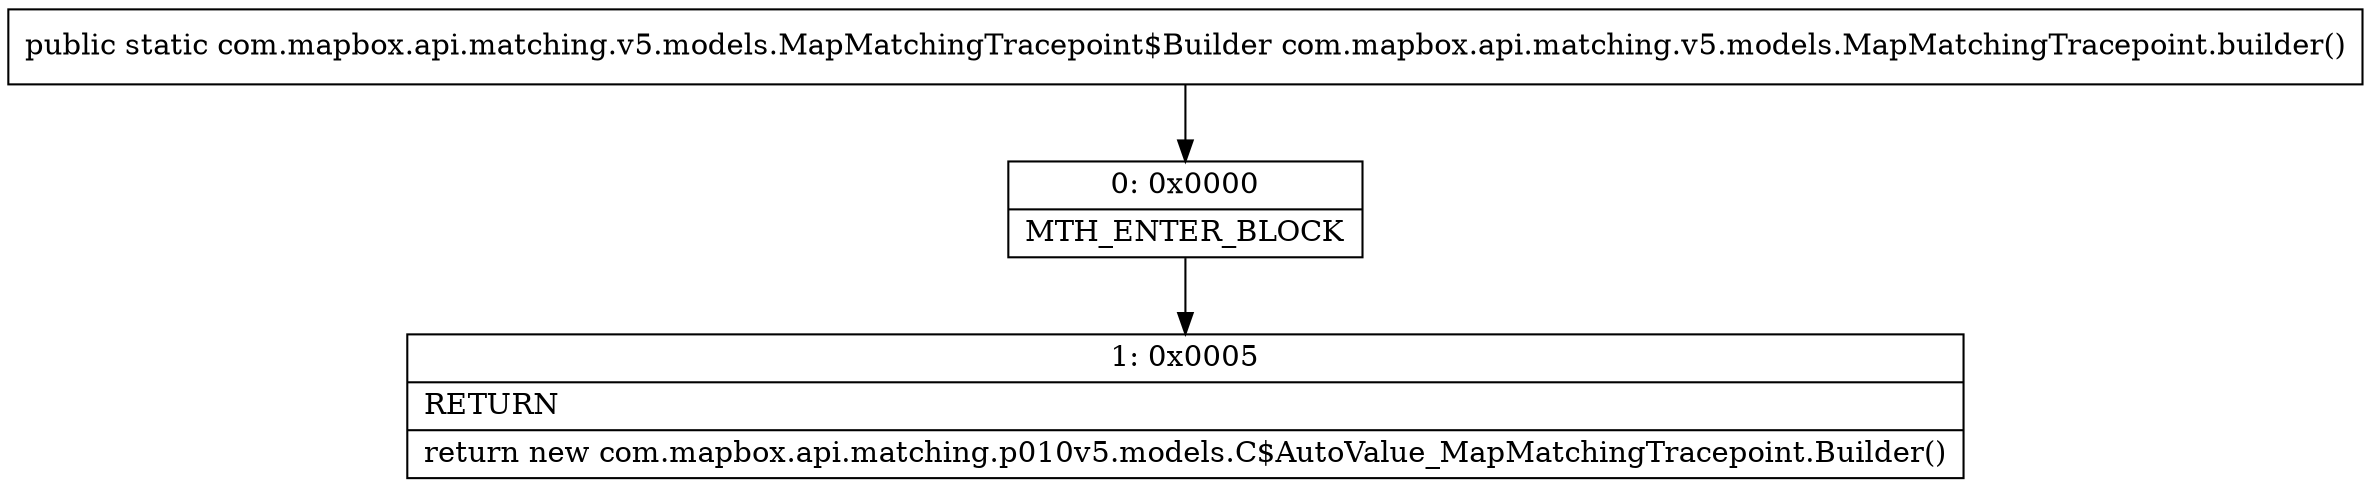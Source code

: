 digraph "CFG forcom.mapbox.api.matching.v5.models.MapMatchingTracepoint.builder()Lcom\/mapbox\/api\/matching\/v5\/models\/MapMatchingTracepoint$Builder;" {
Node_0 [shape=record,label="{0\:\ 0x0000|MTH_ENTER_BLOCK\l}"];
Node_1 [shape=record,label="{1\:\ 0x0005|RETURN\l|return new com.mapbox.api.matching.p010v5.models.C$AutoValue_MapMatchingTracepoint.Builder()\l}"];
MethodNode[shape=record,label="{public static com.mapbox.api.matching.v5.models.MapMatchingTracepoint$Builder com.mapbox.api.matching.v5.models.MapMatchingTracepoint.builder() }"];
MethodNode -> Node_0;
Node_0 -> Node_1;
}

